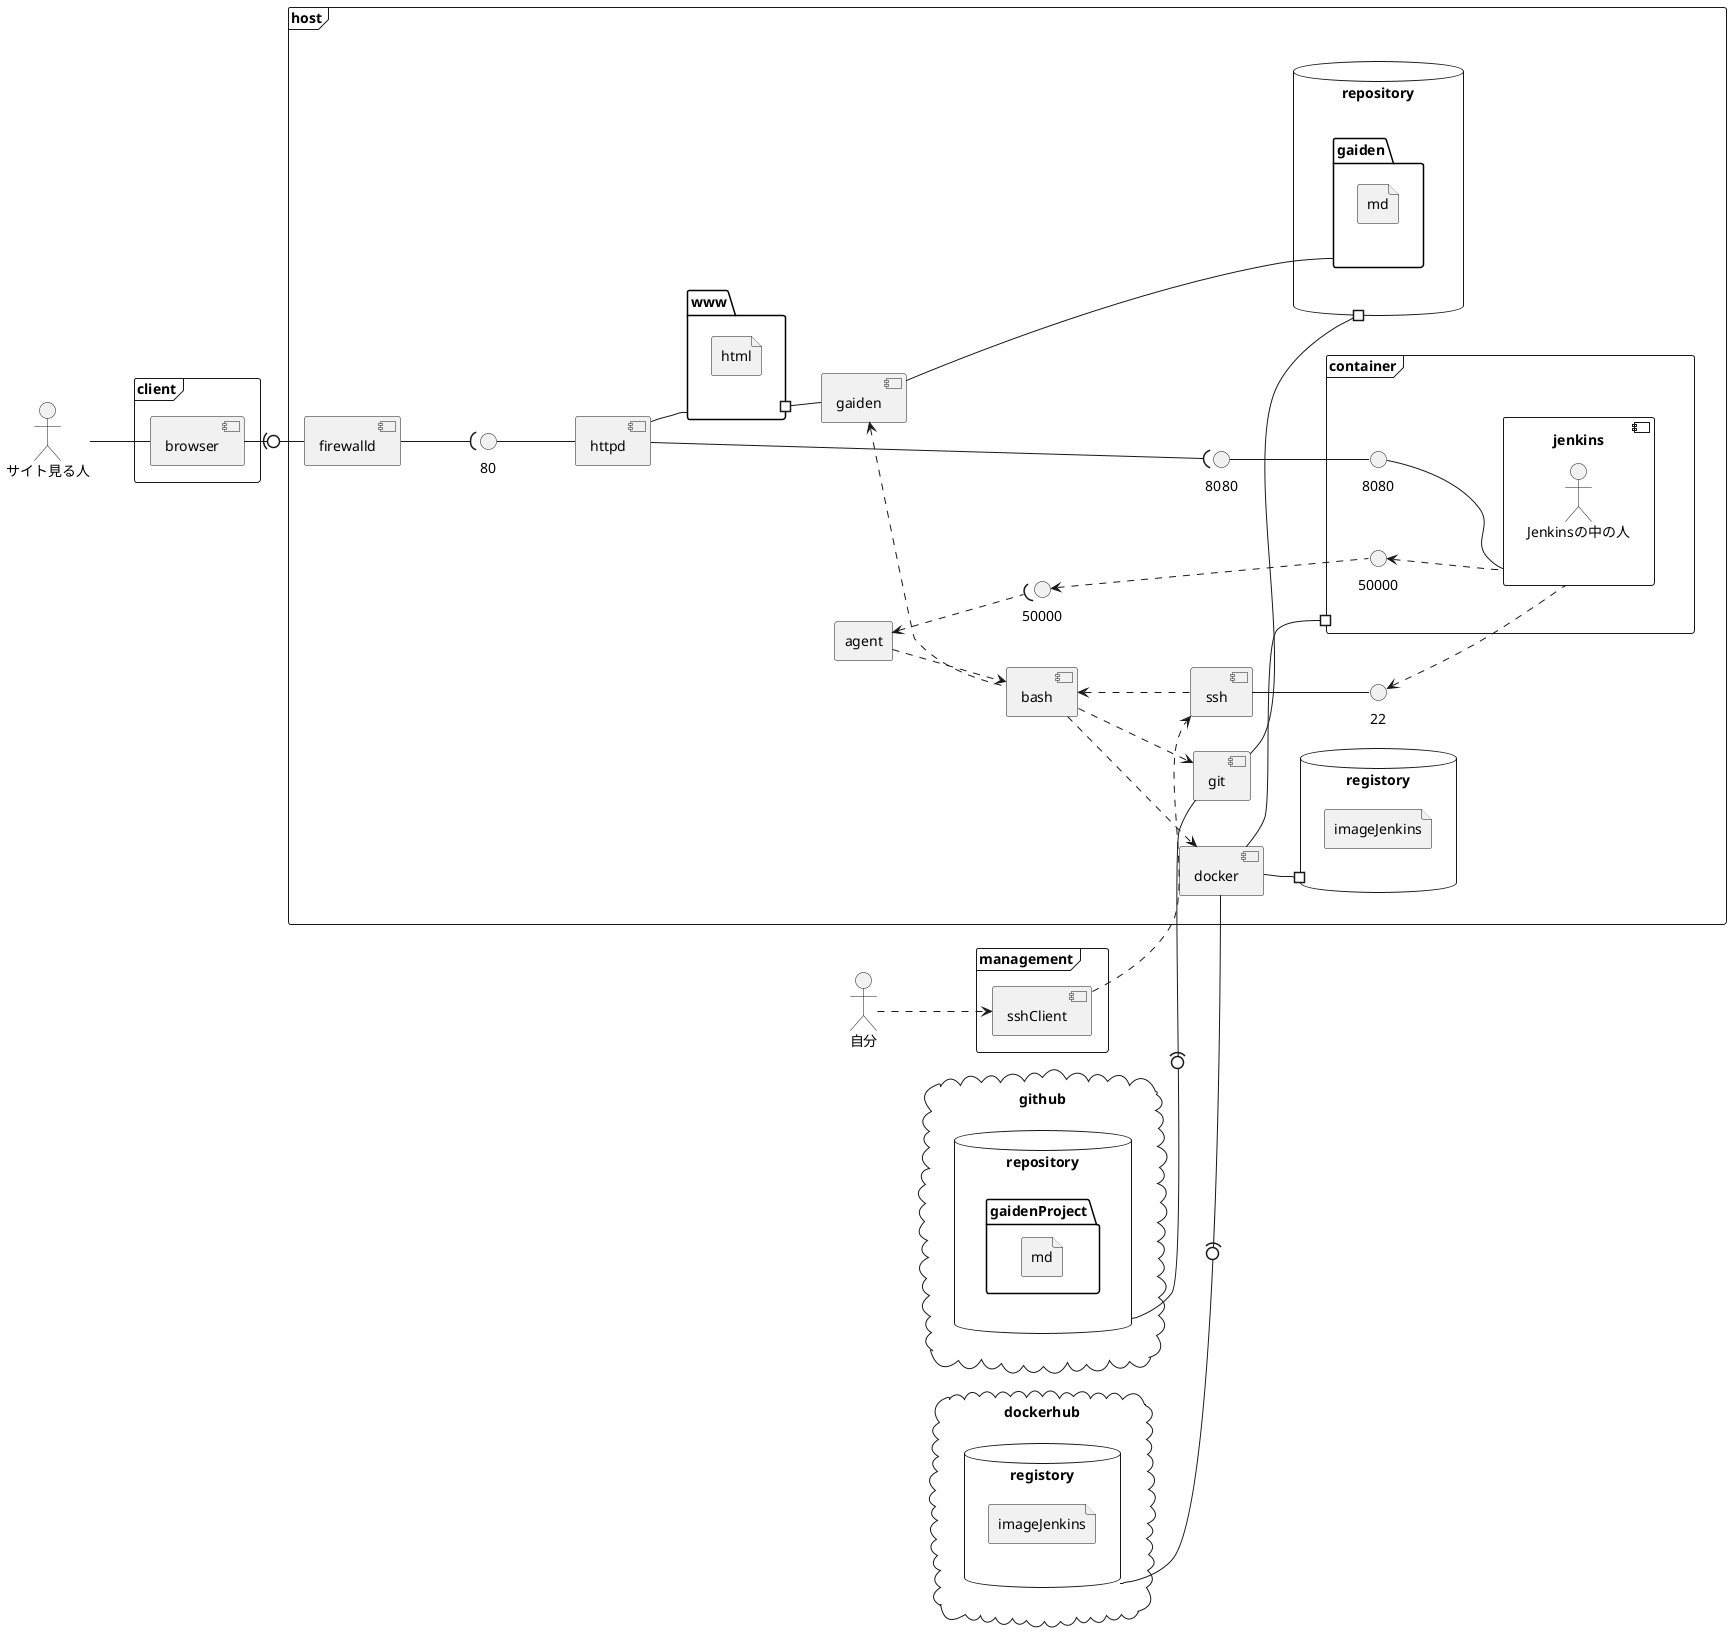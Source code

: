 @startuml
left to right direction
skinparam monochrome true

actor "サイト見る人" as user
actor "自分" as servicer

frame client {
  component browser
}
frame management {
  component sshClient
}
cloud github {
  database repository {
    folder gaidenProject {
      file md
    }
  }
}
cloud dockerhub {
  database registory {
    file imageJenkins
  }
}
frame host {
  component httpd
  component firewalld
  component ssh
  component gaiden
  component git
  component docker
  component bash as shell
  database repository as repositoryLocal {
    folder gaiden as gaidenProjectLocal {
      file md as mdLocal
    }
  }
  database registory as registoryLocal {
    file imageJenkins as imageJenkinsLocal
  }
  folder www {
    file html
  }
  agent agent
  frame container {
    component jenkins {
      actor "Jenkinsの中の人" as runner
    }
    interface 50000 as jenkins50000
    interface 8080 as jenkins8080
  }
  interface 50000 as host50000
  interface 8080 as host8080
  interface 80 as host80
  interface 22 as host22
}
user -- browser
browser -(0- firewalld 

servicer ..> sshClient
sshClient ..> ssh
shell ..> docker
repository -0)- git
registory -0)- docker
docker --# registoryLocal
docker --# container
agent ..> shell 
shell ..> git
git --# repositoryLocal
gaiden -- gaidenProjectLocal
firewalld --( host80
host80 -- httpd
httpd -- www
www #-- gaiden
gaiden <.. shell
httpd --( host8080
ssh -- host22
shell <.. ssh
agent <..( host50000
host8080 -- jenkins8080
host50000 <.. jenkins50000
jenkins8080 -- jenkins
jenkins50000 <.. jenkins
host22 <.. jenkins
@enduml
